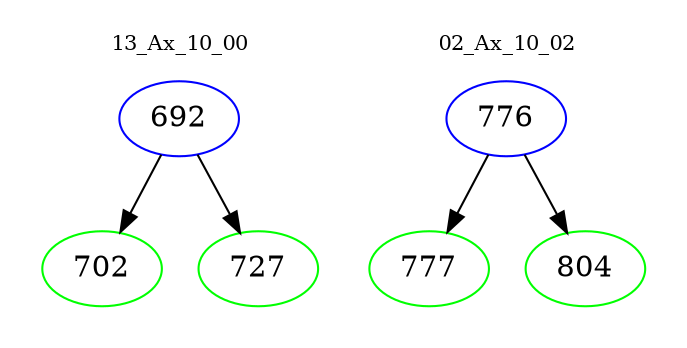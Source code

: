 digraph{
subgraph cluster_0 {
color = white
label = "13_Ax_10_00";
fontsize=10;
T0_692 [label="692", color="blue"]
T0_692 -> T0_702 [color="black"]
T0_702 [label="702", color="green"]
T0_692 -> T0_727 [color="black"]
T0_727 [label="727", color="green"]
}
subgraph cluster_1 {
color = white
label = "02_Ax_10_02";
fontsize=10;
T1_776 [label="776", color="blue"]
T1_776 -> T1_777 [color="black"]
T1_777 [label="777", color="green"]
T1_776 -> T1_804 [color="black"]
T1_804 [label="804", color="green"]
}
}
